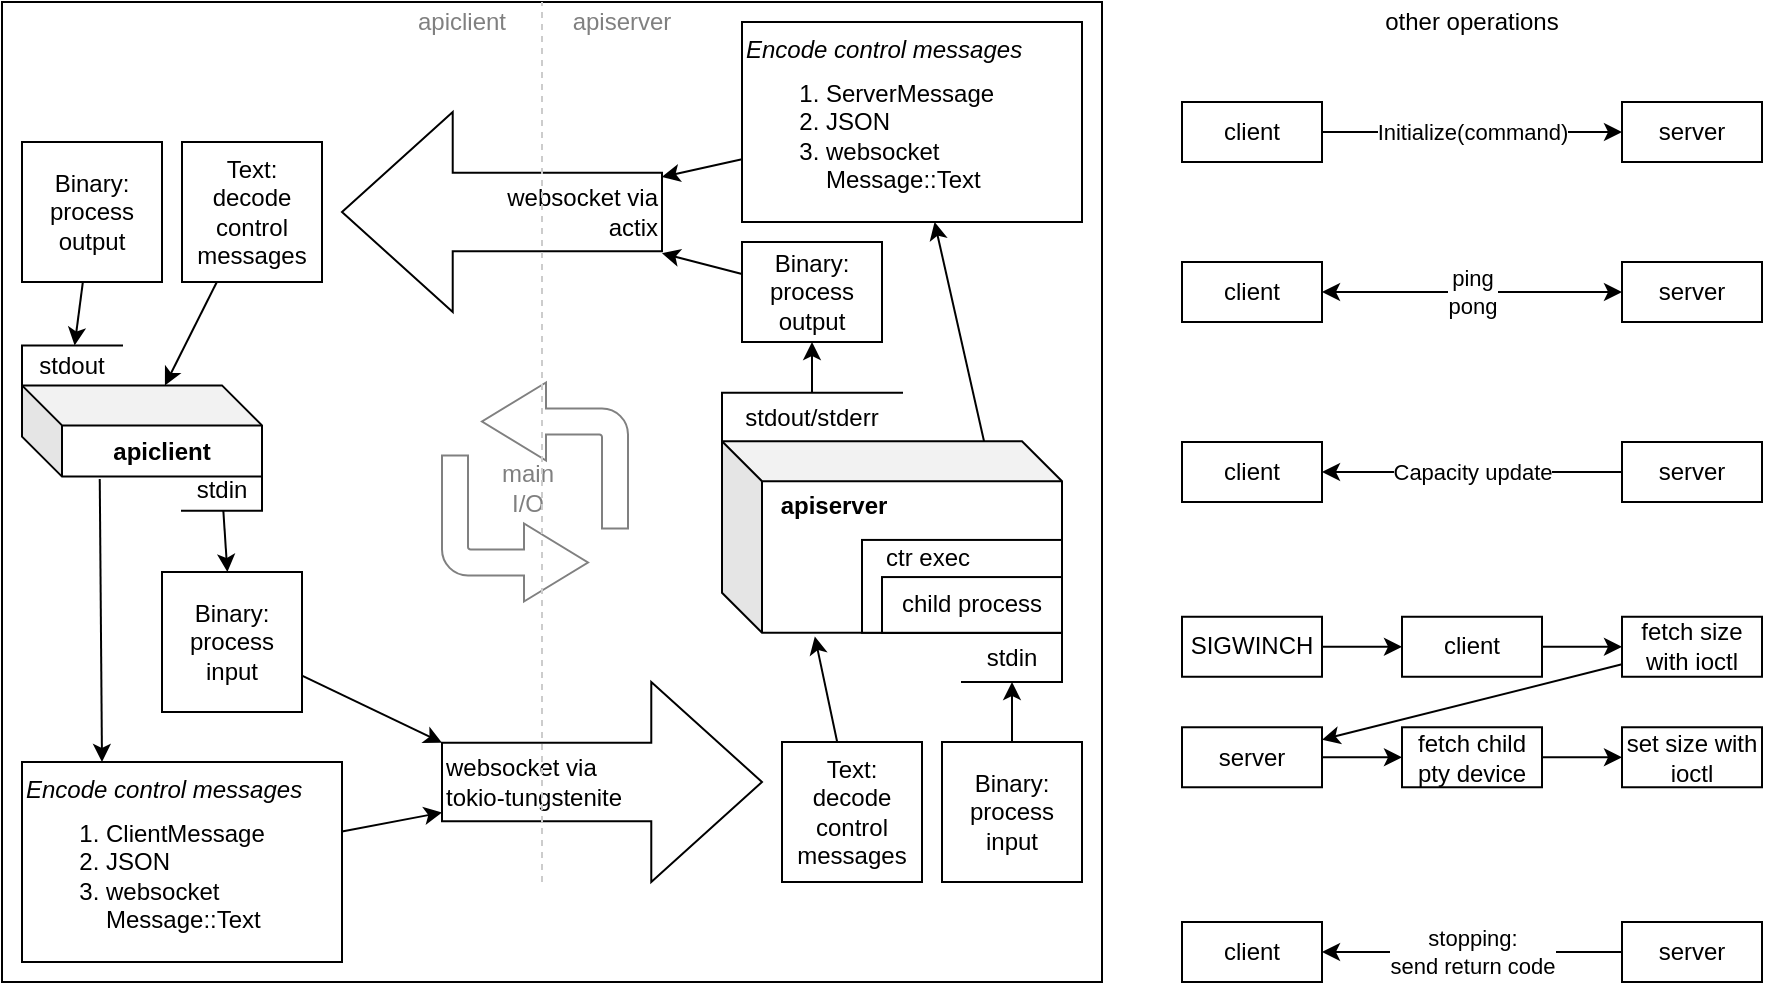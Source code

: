 <mxfile version="15.4.0" type="device"><diagram id="WwR_IrcpEeUXiprJ6851" name="Page-1"><mxGraphModel dx="1591" dy="912" grid="1" gridSize="10" guides="1" tooltips="1" connect="1" arrows="1" fold="1" page="1" pageScale="1" pageWidth="1100" pageHeight="850" math="0" shadow="0"><root><mxCell id="0"/><mxCell id="1" parent="0"/><mxCell id="R3jXTEUDZBeeuUPT-U1I-35" value="" style="rounded=0;whiteSpace=wrap;html=1;strokeColor=#000000;fontColor=#808080;shadow=0;comic=0;" parent="1" vertex="1"><mxGeometry x="10" y="180" width="550" height="490" as="geometry"/></mxCell><mxCell id="UdQql5YA9FxyeoFuxuc4-19" value="" style="group" parent="1" vertex="1" connectable="0"><mxGeometry x="20" y="560" width="160" height="110" as="geometry"/></mxCell><mxCell id="UdQql5YA9FxyeoFuxuc4-15" value="&lt;div align=&quot;left&quot;&gt;&lt;br&gt;&lt;/div&gt;" style="rounded=0;whiteSpace=wrap;html=1;align=left;" parent="UdQql5YA9FxyeoFuxuc4-19" vertex="1"><mxGeometry width="160" height="100" as="geometry"/></mxCell><mxCell id="UdQql5YA9FxyeoFuxuc4-16" value="&lt;div align=&quot;left&quot;&gt;&lt;i&gt;Encode control messages&lt;br&gt;&lt;/i&gt;&lt;/div&gt;" style="text;html=1;strokeColor=none;fillColor=none;align=left;verticalAlign=top;whiteSpace=wrap;rounded=0;" parent="UdQql5YA9FxyeoFuxuc4-19" vertex="1"><mxGeometry width="160" height="110" as="geometry"/></mxCell><mxCell id="UdQql5YA9FxyeoFuxuc4-18" value="&lt;br&gt;&lt;ol&gt;&lt;li&gt;ClientMessage&lt;/li&gt;&lt;li&gt;JSON&lt;br&gt;&lt;/li&gt;&lt;li&gt;websocket Message::Text&lt;br&gt;&lt;/li&gt;&lt;/ol&gt;" style="text;strokeColor=none;fillColor=none;html=1;whiteSpace=wrap;verticalAlign=middle;overflow=hidden;align=left;" parent="UdQql5YA9FxyeoFuxuc4-19" vertex="1"><mxGeometry width="160" height="100" as="geometry"/></mxCell><mxCell id="UdQql5YA9FxyeoFuxuc4-24" value="&lt;div&gt;websocket via&lt;/div&gt;&lt;div&gt;tokio-tungstenite&lt;br&gt;&lt;/div&gt;" style="shape=singleArrow;whiteSpace=wrap;html=1;align=left;arrowWidth=0.393;arrowSize=0.346;" parent="1" vertex="1"><mxGeometry x="230" y="520" width="160" height="100" as="geometry"/></mxCell><mxCell id="UdQql5YA9FxyeoFuxuc4-27" value="" style="group;fontStyle=1" parent="1" vertex="1" connectable="0"><mxGeometry x="20" y="340" width="120" height="100" as="geometry"/></mxCell><mxCell id="UdQql5YA9FxyeoFuxuc4-1" value="&lt;b&gt;apiclient&lt;/b&gt;" style="shape=cube;whiteSpace=wrap;html=1;boundedLbl=1;backgroundOutline=1;darkOpacity=0.05;darkOpacity2=0.1;" parent="UdQql5YA9FxyeoFuxuc4-27" vertex="1"><mxGeometry y="31.69" width="120" height="45.62" as="geometry"/></mxCell><mxCell id="UdQql5YA9FxyeoFuxuc4-8" value="stdin" style="shape=partialRectangle;whiteSpace=wrap;html=1;top=0;left=0;fillColor=none;" parent="UdQql5YA9FxyeoFuxuc4-27" vertex="1"><mxGeometry x="80" y="74.33" width="40" height="20" as="geometry"/></mxCell><mxCell id="UdQql5YA9FxyeoFuxuc4-9" value="&lt;div&gt;stdout&lt;/div&gt;" style="shape=partialRectangle;whiteSpace=wrap;html=1;bottom=0;right=0;fillColor=none;" parent="UdQql5YA9FxyeoFuxuc4-27" vertex="1"><mxGeometry y="11.69" width="50" height="20" as="geometry"/></mxCell><mxCell id="R3jXTEUDZBeeuUPT-U1I-10" value="" style="group" parent="1" vertex="1" connectable="0"><mxGeometry x="230" y="370.25" width="93" height="109.5" as="geometry"/></mxCell><mxCell id="qK4dA3gODwM0QJHI680W-21" value="" style="group" parent="R3jXTEUDZBeeuUPT-U1I-10" vertex="1" connectable="0"><mxGeometry width="93" height="109.5" as="geometry"/></mxCell><mxCell id="R3jXTEUDZBeeuUPT-U1I-3" value="" style="html=1;shadow=0;dashed=0;align=center;verticalAlign=middle;shape=mxgraph.arrows2.bendArrow;dy=6.5;dx=32;notch=0;arrowHead=39;rounded=1;strokeColor=#808080;flipH=1;" parent="qK4dA3gODwM0QJHI680W-21" vertex="1"><mxGeometry x="20" width="73" height="73" as="geometry"/></mxCell><mxCell id="R3jXTEUDZBeeuUPT-U1I-4" value="" style="html=1;shadow=0;dashed=0;align=center;verticalAlign=middle;shape=mxgraph.arrows2.bendArrow;dy=6.5;dx=32;notch=0;arrowHead=39;rounded=1;rotation=-180;strokeColor=#808080;flipH=1;" parent="qK4dA3gODwM0QJHI680W-21" vertex="1"><mxGeometry y="36.5" width="73" height="73" as="geometry"/></mxCell><mxCell id="qK4dA3gODwM0QJHI680W-22" value="" style="group" parent="R3jXTEUDZBeeuUPT-U1I-10" vertex="1" connectable="0"><mxGeometry x="23" y="43" width="40" height="20" as="geometry"/></mxCell><mxCell id="R3jXTEUDZBeeuUPT-U1I-5" value="main I/O" style="text;html=1;strokeColor=none;fillColor=none;align=center;verticalAlign=middle;whiteSpace=wrap;rounded=0;fontColor=#808080;" parent="qK4dA3gODwM0QJHI680W-22" vertex="1"><mxGeometry width="40" height="20" as="geometry"/></mxCell><mxCell id="R3jXTEUDZBeeuUPT-U1I-12" value="" style="endArrow=classic;html=1;fontColor=#000000;" parent="1" source="qK4dA3gODwM0QJHI680W-19" target="qK4dA3gODwM0QJHI680W-24" edge="1"><mxGeometry width="50" height="50" relative="1" as="geometry"><mxPoint x="480" y="535" as="sourcePoint"/><mxPoint x="510" y="640" as="targetPoint"/></mxGeometry></mxCell><mxCell id="R3jXTEUDZBeeuUPT-U1I-17" value="" style="group" parent="1" vertex="1" connectable="0"><mxGeometry x="380" y="190" width="170" height="110" as="geometry"/></mxCell><mxCell id="R3jXTEUDZBeeuUPT-U1I-18" value="&lt;div align=&quot;left&quot;&gt;&lt;br&gt;&lt;/div&gt;" style="rounded=0;whiteSpace=wrap;html=1;align=left;" parent="R3jXTEUDZBeeuUPT-U1I-17" vertex="1"><mxGeometry width="170" height="100" as="geometry"/></mxCell><mxCell id="R3jXTEUDZBeeuUPT-U1I-20" value="&lt;br&gt;&lt;ol&gt;&lt;li&gt;ServerMessage&lt;/li&gt;&lt;li&gt;JSON&lt;br&gt;&lt;/li&gt;&lt;li&gt;websocket Message::Text&lt;br&gt;&lt;/li&gt;&lt;/ol&gt;" style="text;strokeColor=none;fillColor=none;html=1;whiteSpace=wrap;verticalAlign=middle;overflow=hidden;align=left;" parent="R3jXTEUDZBeeuUPT-U1I-17" vertex="1"><mxGeometry width="170" height="100" as="geometry"/></mxCell><mxCell id="R3jXTEUDZBeeuUPT-U1I-19" value="&lt;div align=&quot;left&quot;&gt;&lt;i&gt;Encode control messages&lt;br&gt;&lt;/i&gt;&lt;/div&gt;" style="text;html=1;strokeColor=none;fillColor=none;align=left;verticalAlign=top;whiteSpace=wrap;rounded=0;" parent="R3jXTEUDZBeeuUPT-U1I-17" vertex="1"><mxGeometry width="160" height="30" as="geometry"/></mxCell><mxCell id="R3jXTEUDZBeeuUPT-U1I-21" value="" style="endArrow=classic;html=1;fontColor=#000000;exitX=0.773;exitY=0.018;exitDx=0;exitDy=0;exitPerimeter=0;" parent="1" source="qK4dA3gODwM0QJHI680W-27" target="R3jXTEUDZBeeuUPT-U1I-20" edge="1"><mxGeometry width="50" height="50" relative="1" as="geometry"><mxPoint x="20" y="680" as="sourcePoint"/><mxPoint x="70" y="630" as="targetPoint"/></mxGeometry></mxCell><mxCell id="R3jXTEUDZBeeuUPT-U1I-22" value="&lt;div align=&quot;right&quot;&gt;websocket via&lt;/div&gt;&lt;div align=&quot;right&quot;&gt;actix&lt;br&gt;&lt;/div&gt;" style="shape=singleArrow;whiteSpace=wrap;html=1;align=right;arrowWidth=0.393;arrowSize=0.346;flipH=1;" parent="1" vertex="1"><mxGeometry x="180" y="235" width="160" height="100" as="geometry"/></mxCell><mxCell id="R3jXTEUDZBeeuUPT-U1I-23" value="&lt;div&gt;Text: decode control messages&lt;br&gt;&lt;/div&gt;" style="rounded=0;whiteSpace=wrap;html=1;strokeColor=#000000;fontColor=#000000;" parent="1" vertex="1"><mxGeometry x="100" y="250" width="70" height="70" as="geometry"/></mxCell><mxCell id="R3jXTEUDZBeeuUPT-U1I-33" value="" style="group" parent="1" vertex="1" connectable="0"><mxGeometry x="220" y="180" width="120" height="440" as="geometry"/></mxCell><mxCell id="R3jXTEUDZBeeuUPT-U1I-28" value="" style="endArrow=none;dashed=1;html=1;fontColor=#000000;strokeColor=#cccccc;" parent="R3jXTEUDZBeeuUPT-U1I-33" edge="1"><mxGeometry width="50" height="50" relative="1" as="geometry"><mxPoint x="60" y="440" as="sourcePoint"/><mxPoint x="60" as="targetPoint"/></mxGeometry></mxCell><mxCell id="R3jXTEUDZBeeuUPT-U1I-31" value="apiclient" style="text;html=1;strokeColor=none;fillColor=none;align=center;verticalAlign=middle;whiteSpace=wrap;rounded=0;fontColor=#808080;" parent="R3jXTEUDZBeeuUPT-U1I-33" vertex="1"><mxGeometry width="40" height="19.13" as="geometry"/></mxCell><mxCell id="R3jXTEUDZBeeuUPT-U1I-32" value="apiserver" style="text;html=1;strokeColor=none;fillColor=none;align=center;verticalAlign=middle;whiteSpace=wrap;rounded=0;fontColor=#808080;" parent="R3jXTEUDZBeeuUPT-U1I-33" vertex="1"><mxGeometry x="80" width="40" height="19.13" as="geometry"/></mxCell><mxCell id="R3jXTEUDZBeeuUPT-U1I-36" value="other operations" style="text;html=1;strokeColor=none;fillColor=none;align=center;verticalAlign=middle;whiteSpace=wrap;rounded=0;shadow=0;comic=0;fontColor=#000000;" parent="1" vertex="1"><mxGeometry x="690" y="180" width="110" height="20" as="geometry"/></mxCell><mxCell id="R3jXTEUDZBeeuUPT-U1I-69" value="" style="group" parent="1" vertex="1" connectable="0"><mxGeometry x="600" y="230" width="290" height="30" as="geometry"/></mxCell><mxCell id="R3jXTEUDZBeeuUPT-U1I-46" value="client" style="rounded=0;whiteSpace=wrap;html=1;shadow=0;comic=0;strokeColor=#000000;fontColor=#000000;" parent="R3jXTEUDZBeeuUPT-U1I-69" vertex="1"><mxGeometry width="70" height="30" as="geometry"/></mxCell><mxCell id="R3jXTEUDZBeeuUPT-U1I-47" value="server" style="rounded=0;whiteSpace=wrap;html=1;shadow=0;comic=0;strokeColor=#000000;fontColor=#000000;" parent="R3jXTEUDZBeeuUPT-U1I-69" vertex="1"><mxGeometry x="220" width="70" height="30" as="geometry"/></mxCell><mxCell id="R3jXTEUDZBeeuUPT-U1I-49" value="Initialize(command)" style="endArrow=classic;html=1;strokeColor=#000000;fontColor=#000000;" parent="R3jXTEUDZBeeuUPT-U1I-69" source="R3jXTEUDZBeeuUPT-U1I-46" target="R3jXTEUDZBeeuUPT-U1I-47" edge="1"><mxGeometry width="50" height="50" relative="1" as="geometry"><mxPoint x="-640" y="540" as="sourcePoint"/><mxPoint x="-590" y="490" as="targetPoint"/></mxGeometry></mxCell><mxCell id="R3jXTEUDZBeeuUPT-U1I-70" value="" style="group" parent="1" vertex="1" connectable="0"><mxGeometry x="600" y="640" width="290" height="30" as="geometry"/></mxCell><mxCell id="R3jXTEUDZBeeuUPT-U1I-50" value="client" style="rounded=0;whiteSpace=wrap;html=1;shadow=0;comic=0;strokeColor=#000000;fontColor=#000000;" parent="R3jXTEUDZBeeuUPT-U1I-70" vertex="1"><mxGeometry width="70" height="30" as="geometry"/></mxCell><mxCell id="R3jXTEUDZBeeuUPT-U1I-51" value="server" style="rounded=0;whiteSpace=wrap;html=1;shadow=0;comic=0;strokeColor=#000000;fontColor=#000000;" parent="R3jXTEUDZBeeuUPT-U1I-70" vertex="1"><mxGeometry x="220" width="70" height="30" as="geometry"/></mxCell><mxCell id="R3jXTEUDZBeeuUPT-U1I-52" value="&lt;div&gt;stopping:&lt;/div&gt;&lt;div&gt;send return code&lt;br&gt;&lt;/div&gt;" style="endArrow=classic;html=1;strokeColor=#000000;fontColor=#000000;" parent="R3jXTEUDZBeeuUPT-U1I-70" source="R3jXTEUDZBeeuUPT-U1I-51" target="R3jXTEUDZBeeuUPT-U1I-50" edge="1"><mxGeometry width="50" height="50" relative="1" as="geometry"><mxPoint x="-640" y="650" as="sourcePoint"/><mxPoint x="130" y="130" as="targetPoint"/></mxGeometry></mxCell><mxCell id="R3jXTEUDZBeeuUPT-U1I-42" value="client" style="rounded=0;whiteSpace=wrap;html=1;shadow=0;comic=0;strokeColor=#000000;fontColor=#000000;" parent="1" vertex="1"><mxGeometry x="600" y="310" width="70" height="30" as="geometry"/></mxCell><mxCell id="R3jXTEUDZBeeuUPT-U1I-43" value="server" style="rounded=0;whiteSpace=wrap;html=1;shadow=0;comic=0;strokeColor=#000000;fontColor=#000000;" parent="1" vertex="1"><mxGeometry x="820" y="310" width="70" height="30" as="geometry"/></mxCell><mxCell id="qK4dA3gODwM0QJHI680W-8" value="" style="group" parent="1" vertex="1" connectable="0"><mxGeometry x="600" y="487.38" width="290" height="85.25" as="geometry"/></mxCell><mxCell id="zhdkEPV8sMw8VvF89U-z-1" value="" style="group" parent="qK4dA3gODwM0QJHI680W-8" vertex="1" connectable="0"><mxGeometry width="290" height="85.25" as="geometry"/></mxCell><mxCell id="R3jXTEUDZBeeuUPT-U1I-53" value="client" style="rounded=0;whiteSpace=wrap;html=1;shadow=0;comic=0;strokeColor=#000000;fontColor=#000000;" parent="zhdkEPV8sMw8VvF89U-z-1" vertex="1"><mxGeometry x="110" width="70" height="30" as="geometry"/></mxCell><mxCell id="R3jXTEUDZBeeuUPT-U1I-54" value="server" style="rounded=0;whiteSpace=wrap;html=1;shadow=0;comic=0;strokeColor=#000000;fontColor=#000000;" parent="zhdkEPV8sMw8VvF89U-z-1" vertex="1"><mxGeometry y="55.25" width="70" height="30" as="geometry"/></mxCell><mxCell id="R3jXTEUDZBeeuUPT-U1I-56" value="SIGWINCH" style="rounded=0;whiteSpace=wrap;html=1;shadow=0;comic=0;strokeColor=#000000;fontColor=#000000;" parent="zhdkEPV8sMw8VvF89U-z-1" vertex="1"><mxGeometry width="70" height="30" as="geometry"/></mxCell><mxCell id="R3jXTEUDZBeeuUPT-U1I-57" value="" style="endArrow=classic;html=1;strokeColor=#000000;fontColor=#000000;" parent="zhdkEPV8sMw8VvF89U-z-1" source="R3jXTEUDZBeeuUPT-U1I-56" target="R3jXTEUDZBeeuUPT-U1I-53" edge="1"><mxGeometry width="50" height="50" relative="1" as="geometry"><mxPoint x="180" y="25.25" as="sourcePoint"/><mxPoint x="260" y="25.25" as="targetPoint"/></mxGeometry></mxCell><mxCell id="R3jXTEUDZBeeuUPT-U1I-60" value="&lt;div&gt;fetch size with ioctl&lt;/div&gt;" style="rounded=0;whiteSpace=wrap;html=1;shadow=0;comic=0;strokeColor=#000000;fontColor=#000000;" parent="zhdkEPV8sMw8VvF89U-z-1" vertex="1"><mxGeometry x="220" width="70" height="30" as="geometry"/></mxCell><mxCell id="R3jXTEUDZBeeuUPT-U1I-61" value="fetch child pty device" style="rounded=0;whiteSpace=wrap;html=1;shadow=0;comic=0;strokeColor=#000000;fontColor=#000000;" parent="zhdkEPV8sMw8VvF89U-z-1" vertex="1"><mxGeometry x="110" y="55.25" width="70" height="30" as="geometry"/></mxCell><mxCell id="R3jXTEUDZBeeuUPT-U1I-62" value="&lt;div&gt;set size with ioctl&lt;/div&gt;" style="rounded=0;whiteSpace=wrap;html=1;shadow=0;comic=0;strokeColor=#000000;fontColor=#000000;" parent="zhdkEPV8sMw8VvF89U-z-1" vertex="1"><mxGeometry x="220" y="55.25" width="70" height="30" as="geometry"/></mxCell><mxCell id="R3jXTEUDZBeeuUPT-U1I-63" value="" style="endArrow=classic;html=1;strokeColor=#000000;fontColor=#000000;" parent="zhdkEPV8sMw8VvF89U-z-1" source="R3jXTEUDZBeeuUPT-U1I-60" target="R3jXTEUDZBeeuUPT-U1I-54" edge="1"><mxGeometry width="50" height="50" relative="1" as="geometry"><mxPoint x="-610" y="305.25" as="sourcePoint"/><mxPoint x="-560" y="255.25" as="targetPoint"/></mxGeometry></mxCell><mxCell id="R3jXTEUDZBeeuUPT-U1I-64" value="" style="endArrow=classic;html=1;strokeColor=#000000;fontColor=#000000;" parent="zhdkEPV8sMw8VvF89U-z-1" source="R3jXTEUDZBeeuUPT-U1I-53" target="R3jXTEUDZBeeuUPT-U1I-60" edge="1"><mxGeometry width="50" height="50" relative="1" as="geometry"><mxPoint x="-610" y="385.25" as="sourcePoint"/><mxPoint x="-560" y="335.25" as="targetPoint"/></mxGeometry></mxCell><mxCell id="R3jXTEUDZBeeuUPT-U1I-65" value="" style="endArrow=classic;html=1;strokeColor=#000000;fontColor=#000000;" parent="zhdkEPV8sMw8VvF89U-z-1" source="R3jXTEUDZBeeuUPT-U1I-54" target="R3jXTEUDZBeeuUPT-U1I-61" edge="1"><mxGeometry width="50" height="50" relative="1" as="geometry"><mxPoint x="-610" y="315.75" as="sourcePoint"/><mxPoint x="-560" y="265.75" as="targetPoint"/></mxGeometry></mxCell><mxCell id="R3jXTEUDZBeeuUPT-U1I-66" value="" style="endArrow=classic;html=1;strokeColor=#000000;fontColor=#000000;" parent="zhdkEPV8sMw8VvF89U-z-1" source="R3jXTEUDZBeeuUPT-U1I-61" target="R3jXTEUDZBeeuUPT-U1I-62" edge="1"><mxGeometry width="50" height="50" relative="1" as="geometry"><mxPoint x="-610" y="395.75" as="sourcePoint"/><mxPoint x="-560" y="345.75" as="targetPoint"/></mxGeometry></mxCell><mxCell id="qK4dA3gODwM0QJHI680W-9" value="&lt;div&gt;ping&lt;/div&gt;&lt;div&gt;pong&lt;br&gt;&lt;/div&gt;" style="endArrow=classic;startArrow=classic;html=1;" parent="1" source="R3jXTEUDZBeeuUPT-U1I-42" target="R3jXTEUDZBeeuUPT-U1I-43" edge="1"><mxGeometry width="50" height="50" relative="1" as="geometry"><mxPoint x="-10" y="680" as="sourcePoint"/><mxPoint x="40" y="630" as="targetPoint"/></mxGeometry></mxCell><mxCell id="qK4dA3gODwM0QJHI680W-10" value="" style="endArrow=classic;html=1;" parent="1" source="R3jXTEUDZBeeuUPT-U1I-23" target="UdQql5YA9FxyeoFuxuc4-1" edge="1"><mxGeometry width="50" height="50" relative="1" as="geometry"><mxPoint x="10" y="690" as="sourcePoint"/><mxPoint x="60" y="640" as="targetPoint"/></mxGeometry></mxCell><mxCell id="qK4dA3gODwM0QJHI680W-11" value="Binary: process output" style="rounded=0;whiteSpace=wrap;html=1;strokeColor=#000000;fontColor=#000000;" parent="1" vertex="1"><mxGeometry x="20" y="250" width="70" height="70" as="geometry"/></mxCell><mxCell id="qK4dA3gODwM0QJHI680W-12" value="" style="endArrow=classic;html=1;" parent="1" source="qK4dA3gODwM0QJHI680W-11" target="UdQql5YA9FxyeoFuxuc4-9" edge="1"><mxGeometry width="50" height="50" relative="1" as="geometry"><mxPoint x="10" y="690" as="sourcePoint"/><mxPoint x="60" y="640" as="targetPoint"/></mxGeometry></mxCell><mxCell id="qK4dA3gODwM0QJHI680W-13" value="" style="endArrow=classic;html=1;entryX=0.25;entryY=0;entryDx=0;entryDy=0;exitX=0.324;exitY=1.026;exitDx=0;exitDy=0;exitPerimeter=0;" parent="1" source="UdQql5YA9FxyeoFuxuc4-1" target="UdQql5YA9FxyeoFuxuc4-16" edge="1"><mxGeometry width="50" height="50" relative="1" as="geometry"><mxPoint x="10" y="690" as="sourcePoint"/><mxPoint x="60" y="640" as="targetPoint"/></mxGeometry></mxCell><mxCell id="qK4dA3gODwM0QJHI680W-14" value="Binary: process input" style="rounded=0;whiteSpace=wrap;html=1;strokeColor=#000000;fontColor=#000000;" parent="1" vertex="1"><mxGeometry x="90" y="465" width="70" height="70" as="geometry"/></mxCell><mxCell id="qK4dA3gODwM0QJHI680W-15" value="" style="endArrow=classic;html=1;" parent="1" source="UdQql5YA9FxyeoFuxuc4-8" target="qK4dA3gODwM0QJHI680W-14" edge="1"><mxGeometry width="50" height="50" relative="1" as="geometry"><mxPoint x="10" y="740" as="sourcePoint"/><mxPoint x="60" y="690" as="targetPoint"/></mxGeometry></mxCell><mxCell id="qK4dA3gODwM0QJHI680W-16" value="" style="endArrow=classic;html=1;" parent="1" source="UdQql5YA9FxyeoFuxuc4-18" target="UdQql5YA9FxyeoFuxuc4-24" edge="1"><mxGeometry width="50" height="50" relative="1" as="geometry"><mxPoint x="10" y="740" as="sourcePoint"/><mxPoint x="220" y="589" as="targetPoint"/></mxGeometry></mxCell><mxCell id="qK4dA3gODwM0QJHI680W-17" value="" style="endArrow=classic;html=1;entryX=0;entryY=0;entryDx=0;entryDy=30.366;entryPerimeter=0;" parent="1" source="qK4dA3gODwM0QJHI680W-14" target="UdQql5YA9FxyeoFuxuc4-24" edge="1"><mxGeometry width="50" height="50" relative="1" as="geometry"><mxPoint x="10" y="740" as="sourcePoint"/><mxPoint x="60" y="690" as="targetPoint"/></mxGeometry></mxCell><mxCell id="qK4dA3gODwM0QJHI680W-18" value="&lt;div&gt;Text: decode control messages&lt;br&gt;&lt;/div&gt;" style="rounded=0;whiteSpace=wrap;html=1;strokeColor=#000000;fontColor=#000000;" parent="1" vertex="1"><mxGeometry x="400" y="550" width="70" height="70" as="geometry"/></mxCell><mxCell id="qK4dA3gODwM0QJHI680W-19" value="Binary: process input" style="rounded=0;whiteSpace=wrap;html=1;strokeColor=#000000;fontColor=#000000;" parent="1" vertex="1"><mxGeometry x="480" y="550" width="70" height="70" as="geometry"/></mxCell><mxCell id="qK4dA3gODwM0QJHI680W-20" value="" style="endArrow=classic;html=1;entryX=0.273;entryY=1.019;entryDx=0;entryDy=0;entryPerimeter=0;" parent="1" source="qK4dA3gODwM0QJHI680W-18" target="qK4dA3gODwM0QJHI680W-27" edge="1"><mxGeometry width="50" height="50" relative="1" as="geometry"><mxPoint x="10" y="740" as="sourcePoint"/><mxPoint x="60" y="690" as="targetPoint"/></mxGeometry></mxCell><mxCell id="qK4dA3gODwM0QJHI680W-36" value="" style="group" parent="1" vertex="1" connectable="0"><mxGeometry x="370" y="355.4" width="170" height="164.6" as="geometry"/></mxCell><mxCell id="qK4dA3gODwM0QJHI680W-23" value="" style="group" parent="qK4dA3gODwM0QJHI680W-36" vertex="1" connectable="0"><mxGeometry width="170" height="140.02" as="geometry"/></mxCell><mxCell id="qK4dA3gODwM0QJHI680W-25" value="" style="group" parent="qK4dA3gODwM0QJHI680W-23" vertex="1" connectable="0"><mxGeometry y="10.02" width="170" height="129.98" as="geometry"/></mxCell><mxCell id="qK4dA3gODwM0QJHI680W-26" value="&lt;div&gt;stdout/stderr&lt;br&gt;&lt;/div&gt;" style="shape=partialRectangle;whiteSpace=wrap;html=1;bottom=0;right=0;fillColor=none;" parent="qK4dA3gODwM0QJHI680W-25" vertex="1"><mxGeometry y="10" width="90" height="24.22" as="geometry"/></mxCell><mxCell id="qK4dA3gODwM0QJHI680W-27" value="" style="shape=cube;whiteSpace=wrap;html=1;boundedLbl=1;backgroundOutline=1;darkOpacity=0.05;darkOpacity2=0.1;" parent="qK4dA3gODwM0QJHI680W-25" vertex="1"><mxGeometry y="34.217" width="170" height="95.744" as="geometry"/></mxCell><mxCell id="qK4dA3gODwM0QJHI680W-28" value="" style="rounded=0;whiteSpace=wrap;html=1;" parent="qK4dA3gODwM0QJHI680W-25" vertex="1"><mxGeometry x="70" y="83.547" width="100" height="46.424" as="geometry"/></mxCell><mxCell id="qK4dA3gODwM0QJHI680W-32" value="child process" style="rounded=0;whiteSpace=wrap;html=1;" parent="qK4dA3gODwM0QJHI680W-25" vertex="1"><mxGeometry x="80" y="102.113" width="90" height="27.867" as="geometry"/></mxCell><mxCell id="qK4dA3gODwM0QJHI680W-33" value="ctr exec" style="text;html=1;strokeColor=none;fillColor=none;align=center;verticalAlign=middle;whiteSpace=wrap;rounded=0;" parent="qK4dA3gODwM0QJHI680W-25" vertex="1"><mxGeometry x="70" y="83.547" width="65.71" height="18.566" as="geometry"/></mxCell><mxCell id="qK4dA3gODwM0QJHI680W-24" value="stdin" style="shape=partialRectangle;whiteSpace=wrap;html=1;top=0;left=0;fillColor=none;" parent="qK4dA3gODwM0QJHI680W-36" vertex="1"><mxGeometry x="120" y="140.024" width="50" height="24.576" as="geometry"/></mxCell><mxCell id="qK4dA3gODwM0QJHI680W-29" value="apiserver" style="text;html=1;strokeColor=none;fillColor=none;align=center;verticalAlign=middle;whiteSpace=wrap;rounded=0;fontStyle=1" parent="qK4dA3gODwM0QJHI680W-36" vertex="1"><mxGeometry x="21" y="67.02" width="70" height="18.64" as="geometry"/></mxCell><mxCell id="qK4dA3gODwM0QJHI680W-37" value="Binary: process output" style="rounded=0;whiteSpace=wrap;html=1;strokeColor=#000000;fontColor=#000000;" parent="1" vertex="1"><mxGeometry x="380" y="300" width="70" height="50" as="geometry"/></mxCell><mxCell id="qK4dA3gODwM0QJHI680W-38" value="" style="endArrow=classic;html=1;" parent="1" source="qK4dA3gODwM0QJHI680W-37" target="R3jXTEUDZBeeuUPT-U1I-22" edge="1"><mxGeometry width="50" height="50" relative="1" as="geometry"><mxPoint x="10" y="870" as="sourcePoint"/><mxPoint x="60" y="820" as="targetPoint"/></mxGeometry></mxCell><mxCell id="qK4dA3gODwM0QJHI680W-39" value="" style="endArrow=classic;html=1;" parent="1" source="qK4dA3gODwM0QJHI680W-26" target="qK4dA3gODwM0QJHI680W-37" edge="1"><mxGeometry width="50" height="50" relative="1" as="geometry"><mxPoint x="10" y="870" as="sourcePoint"/><mxPoint x="60" y="820" as="targetPoint"/></mxGeometry></mxCell><mxCell id="qK4dA3gODwM0QJHI680W-40" value="" style="endArrow=classic;html=1;" parent="1" source="R3jXTEUDZBeeuUPT-U1I-20" target="R3jXTEUDZBeeuUPT-U1I-22" edge="1"><mxGeometry width="50" height="50" relative="1" as="geometry"><mxPoint x="10" y="870" as="sourcePoint"/><mxPoint x="280" y="290" as="targetPoint"/></mxGeometry></mxCell><mxCell id="JYe_X3OpIYttVr2IZ0L0-1" value="" style="group" vertex="1" connectable="0" parent="1"><mxGeometry x="600" y="400" width="290" height="30" as="geometry"/></mxCell><mxCell id="JYe_X3OpIYttVr2IZ0L0-2" value="client" style="rounded=0;whiteSpace=wrap;html=1;shadow=0;comic=0;strokeColor=#000000;fontColor=#000000;" vertex="1" parent="JYe_X3OpIYttVr2IZ0L0-1"><mxGeometry width="70" height="30" as="geometry"/></mxCell><mxCell id="JYe_X3OpIYttVr2IZ0L0-3" value="server" style="rounded=0;whiteSpace=wrap;html=1;shadow=0;comic=0;strokeColor=#000000;fontColor=#000000;" vertex="1" parent="JYe_X3OpIYttVr2IZ0L0-1"><mxGeometry x="220" width="70" height="30" as="geometry"/></mxCell><mxCell id="JYe_X3OpIYttVr2IZ0L0-4" value="Capacity update" style="endArrow=classic;html=1;strokeColor=#000000;fontColor=#000000;" edge="1" parent="JYe_X3OpIYttVr2IZ0L0-1" source="JYe_X3OpIYttVr2IZ0L0-3" target="JYe_X3OpIYttVr2IZ0L0-2"><mxGeometry width="50" height="50" relative="1" as="geometry"><mxPoint x="-640" y="540" as="sourcePoint"/><mxPoint x="180" y="50" as="targetPoint"/></mxGeometry></mxCell></root></mxGraphModel></diagram></mxfile>